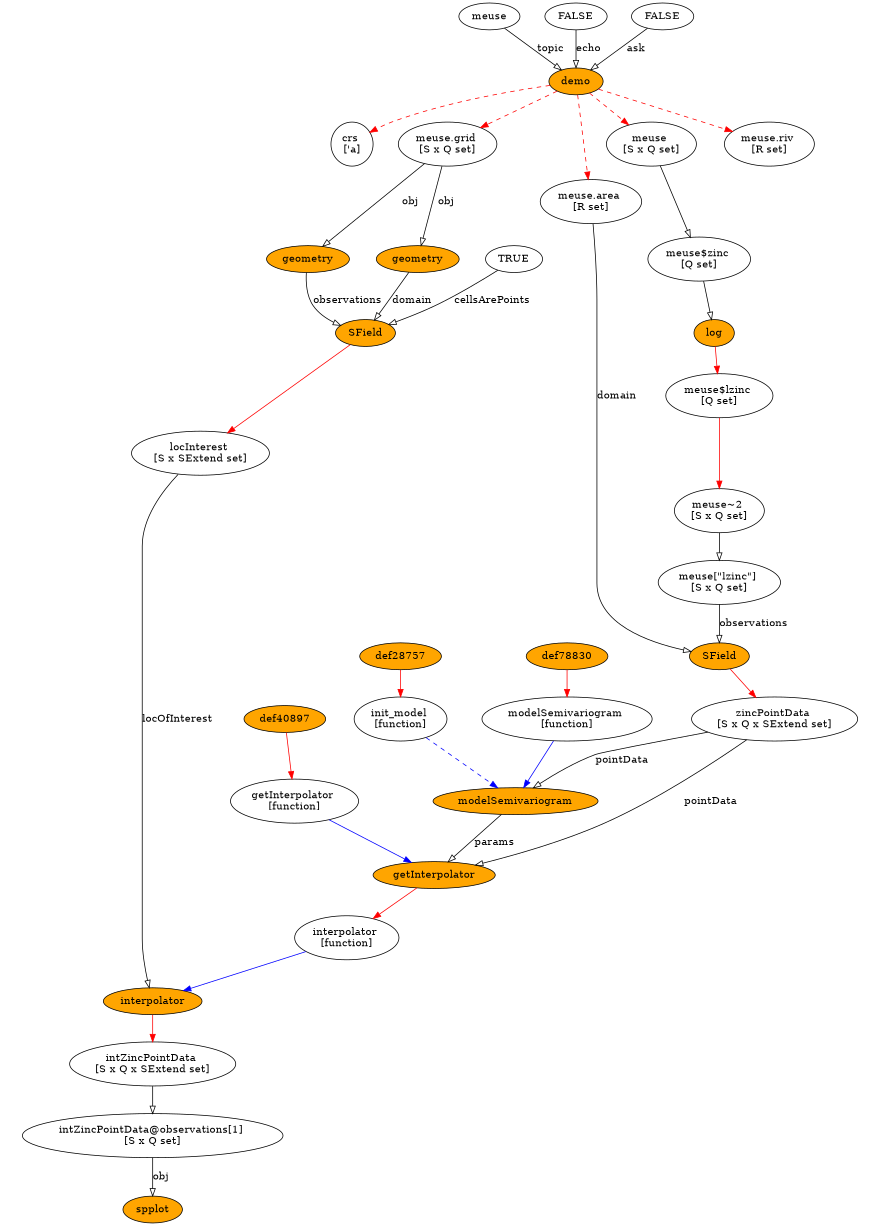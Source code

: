 digraph f {
	graph [bgcolor=transparent, fontcolor=black, ratio=fill, splines=TRUE, rank=same, size="5.8125,8.1875", rankdir=TB];
	node [label="\N", shape=ellipse, fixedsize=FALSE, fillcolor=white, style=filled, color=black, fontcolor=black, fontsize=14, height="0.5", width="0.75"];
	edge [headport=center, style=solid, arrowhead=normal, color=black, dir=none, weight="1.0", fontcolor=black, arrowtail=none, fontsize=14, labelfontsize=11, arrowsize=1, minlen=1];
	graph [bb="0,0,1187.4,1672"];
	init_model [label="init_model \n[function]", height="0.8171", width="1.5651", pos="515.57,692"];
	def28757 [fillcolor=orange, width="1.3126", pos="515.57,778"];
	modelSemivariogram [label="modelSemivariogram \n[function]", height="0.8171", width="2.7578", pos="756.57,692"];
	def78830 [fillcolor=orange, width="1.3126", pos="756.57,778"];
	getInterpolator [label="getInterpolator \n[function]", height="0.8171", width="2.0085", pos="422.57,578"];
	def40897 [fillcolor=orange, width="1.3126", pos="346.57,692"];
	883 [label=demo, fillcolor=orange, width="0.89573", pos="696.57,1564"];
	94046 [label=meuse, width="0.98203", pos="566.57,1654"];
	4555 [label=FALSE, width="1.1187", pos="696.57,1654"];
	52810 [label=FALSE, width="1.1187", pos="833.57,1654"];
	crs [label="crs \n['a]", height="0.8171", pos="420.57,1478"];
	meuse [label="meuse \n[S x Q set]", height="0.8171", width="1.4851", pos="809.57,1478"];
	"meuse.area" [label="meuse.area \n[R set]", height="0.8171", width="1.6115", pos="738.57,1400"];
	"meuse.grid" [label="meuse.grid \n[S x Q set]", height="0.8171", width="1.5903", pos="561.57,1478"];
	"meuse.riv" [label="meuse.riv \n[R set]", height="0.8171", width="1.4521", pos="981.57,1478"];
	"meuse~2" [label="meuse~2 \n[S x Q set]", height="0.8171", width="1.4851", pos="935.57,978"];
	"meuse$lzinc" [label="meuse$lzinc \n[Q set]", height="0.8171", width="1.7537", pos="935.57,1134"];
	892 [label=log, fillcolor=orange, pos="908.57,1220"];
	"meuse$zinc" [label="meuse$zinc \n[Q set]", height="0.8171", width="1.6738", pos="891.57,1322"];
	zincPointData [label="zincPointData \n[S x Q x SExtend set]", height="0.8171", width="2.6996", pos="1053.6,692"];
	551 [label=SField, fillcolor=orange, width="1.0036", pos="935.57,778"];
	"meuse[\"lzinc\"]" [label="meuse[\"lzinc\"] \n[S x Q set]", height="0.8171", width="2.0137", pos="935.57,880"];
	interpolator [label="interpolator \n[function]", height="0.8171", width="1.6524", pos="344.57,390"];
	456 [label=getInterpolator, fillcolor=orange, width="1.8947", pos="547.57,476"];
	956 [label=modelSemivariogram, fillcolor=orange, width="2.621", pos="711.57,578"];
	locInterest [label="locInterest \n[S x SExtend set]", height="0.8171", width="2.2267", pos="345.57,1056"];
	453 [label=SField, fillcolor=orange, width="1.0036", pos="461.57,1220"];
	677 [label=geometry, fillcolor=orange, width="1.3126", pos="359.57,1322"];
	572 [label=geometry, fillcolor=orange, width="1.3126", pos="515.57,1322"];
	10292 [label=TRUE, width="1.0034", pos="656.57,1322"];
	intZincPointData [label="intZincPointData \n[S x Q x SExtend set]", height="0.8171", width="2.6996", pos="210.57,218"];
	899 [label=interpolator, fillcolor=orange, width="1.5568", pos="210.57,304"];
	246 [label=spplot, fillcolor=orange, width="0.9534", pos="210.57,18"];
	"intZincPointData@observations[1]" [label="intZincPointData@observations[1] \n[S x Q set]", height="0.8171", width="4.2315", pos="210.57,120"];
	init_model -> 956:center [style=dashed, color=blue, dir=forward, weight=1, pos="e,682.97,595.34 552.9,669.67 587.67,649.8 639.23,620.34 674.06,600.44"];
	def28757 -> init_model:center [color=red, dir=forward, weight=1, pos="e,515.57,721.63 515.57,759.6 515.57,751.46 515.57,741.43 515.57,731.65"];
	modelSemivariogram -> 956:center [color=blue, dir=forward, weight=1, pos="e,718.44,596.09 745.22,662.74 738.16,645.19 729.16,622.77 722.24,605.55"];
	def78830 -> modelSemivariogram:center [color=red, dir=forward, weight=1, pos="e,756.57,721.63 756.57,759.6 756.57,751.46 756.57,741.43 756.57,731.65"];
	getInterpolator -> 456:center [color=blue, dir=forward, weight=1, pos="e,527.12,493.36 454.44,551.51 474.44,535.51 500,515.06 519.28,499.63"];
	def40897 -> getInterpolator:center [color=red, dir=forward, weight=1, pos="e,403.94,606.46 357.79,674.47 368.41,658.82 384.71,634.79 398.3,614.76"];
	883 -> crs:center [style=dashed, color=red, dir=forward, weight=1, pos="e,445.68,1489.4 667.34,1556 627.97,1546.3 555.88,1527.9 495.57,1508 482.28,1503.6 467.91,1498.2 455.33,1493.3"];
	883 -> meuse:center [style=dashed, color=red, dir=forward, weight=1, pos="e,778.5,1502.1 715.23,1549.1 730.19,1538 751.71,1522 770.41,1508.1"];
	883 -> "meuse.area":center [style=dashed, color=red, dir=forward, weight=1, pos="e,731.2,1429.4 700.99,1546 707.5,1520.9 719.84,1473.3 728.6,1439.4"];
	883 -> "meuse.grid":center [style=dashed, color=red, dir=forward, weight=1, pos="e,597.11,1501.1 675.77,1550.1 657.21,1538.5 629.41,1521.2 605.89,1506.6"];
	883 -> "meuse.riv":center [style=dashed, color=red, dir=forward, weight=1, pos="e,935.86,1492.5 724.42,1554.8 770.99,1541.1 865.52,1513.2 926.08,1495.4"];
	94046 -> 883:center [arrowhead=onormal, dir=forward, weight=1, label=topic, pos="e,676.83,1578.4 586.88,1639.2 608.76,1624.4 643.73,1600.8 668.29,1584.1", lp="656.57,1609"];
	4555 -> 883:center [arrowhead=onormal, dir=forward, weight=1, label=echo, pos="e,696.57,1582.1 696.57,1635.6 696.57,1623.2 696.57,1606.4 696.57,1592.2", lp="709.79,1609"];
	52810 -> 883:center [arrowhead=onormal, dir=forward, weight=1, label=ask, pos="e,717.18,1578.2 811.56,1638.9 788.28,1623.9 751.45,1600.3 725.76,1583.8", lp="785.9,1609"];
	meuse -> "meuse$zinc":center [arrowhead=onormal, dir=forward, weight=1, pos="e,876.9,1350.6 824.23,1449.5 837.6,1424.4 857.45,1387.1 872.13,1359.5"];
	"meuse.area" -> 551:center [arrowhead=onormal, dir=forward, weight=1, label=domain, pos="e,901.17,783.61 747.71,1370.8 755.55,1344.1 765.57,1302.8 765.57,1266 765.57,1266 765.57,1266 765.57,879 765.57,820.7 840.78,795.71\
 891.15,785.52", lp="786.57,1134"];
	"meuse.grid" -> 677:center [arrowhead=onormal, dir=forward, weight=1, label=obj, pos="e,379.68,1338.3 530.45,1453.3 491.46,1423.5 425.2,1373 387.68,1344.4", lp="505.52,1400"];
	"meuse.grid" -> 572:center [arrowhead=onormal, dir=forward, weight=1, label=obj, pos="e,520.68,1340.1 553.13,1448.8 544.72,1420.6 531.88,1377.6 523.61,1349.9", lp="555.52,1400"];
	"meuse~2" -> "meuse[\"lzinc\"]":center [arrowhead=onormal, dir=forward, weight=1, pos="e,935.57,909.6 935.57,948.46 935.57,939.45 935.57,929.33 935.57,919.74"];
	"meuse$lzinc" -> "meuse~2":center [color=red, dir=forward, weight=1, pos="e,935.57,1007.5 935.57,1104.4 935.57,1080 935.57,1044.6 935.57,1017.7"];
	892 -> "meuse$lzinc":center [color=red, dir=forward, weight=1, pos="e,926.5,1163.2 914.04,1202 916.74,1193.6 920.13,1183 923.41,1172.8"];
	"meuse$zinc" -> 892:center [arrowhead=onormal, dir=forward, weight=1, pos="e,905.65,1238.2 896.4,1292.6 898.78,1278.6 901.63,1261.8 903.97,1248"];
	zincPointData -> 956:center [arrowhead=onormal, dir=forward, weight=1, label=pointData, pos="e,755.52,594.1 987.37,670.46 961.45,662.33 931.48,652.84 904.36,644 857.15,628.61 803.65,610.52 765.01,597.34", lp="931.18,635"];
	zincPointData -> 456:center [arrowhead=onormal, dir=forward, weight=1, label=pointData, pos="e,600.92,487.34 1017.1,664.41 999.98,652.24 979.03,637.91 959.57,626 897.16,587.8 882.62,574.92 814.57,548 746.97,521.26 665.82,\
501.29 610.87,489.45", lp="957.18,578"];
	551 -> zincPointData:center [color=red, dir=forward, weight=1, pos="e,1016.7,719.23 955.59,762.75 970.07,752.44 990.23,738.09 1008.5,725.09"];
	"meuse[\"lzinc\"]" -> 551:center [arrowhead=onormal, dir=forward, weight=1, label=observations, pos="e,935.57,796.07 935.57,850.34 935.57,836.5 935.57,819.97 935.57,806.31", lp="970.95,823"];
	interpolator -> 899:center [color=blue, dir=forward, weight=1, pos="e,235.13,320.4 308.66,366.49 288.49,353.85 263.5,338.18 243.78,325.82"];
	456 -> interpolator:center [color=red, dir=forward, weight=1, pos="e,389.47,409.58 512.21,460.37 480.93,447.42 434.8,428.34 398.84,413.46"];
	956 -> 456:center [arrowhead=onormal, dir=forward, weight=1, label=params, pos="e,573.46,492.79 684.86,560.71 656.85,543.63 612.74,516.74 582.11,498.06", lp="653.78,521"];
	locInterest -> 899:center [arrowhead=onormal, dir=forward, weight=1, label=locOfInterest, pos="e,191.3,321.22 277.96,1040.1 223.02,1023.5 154.57,990.73 154.57,930 154.57,930 154.57,930 154.57,389 154.57,365.87 169.46,344.26\
 183.88,328.75", lp="191.5,692"];
	453 -> locInterest:center [color=red, dir=forward, weight=1, pos="e,365.35,1084.6 450.02,1202.9 431.8,1177.4 395.91,1127.3 371.34,1093"];
	677 -> 453:center [arrowhead=onormal, dir=forward, weight=1, label=observations, pos="e,437.54,1233.7 369.33,1304.2 377.98,1290.2 391.58,1270.3 406.81,1256 413.36,1249.8 421.15,1244.1 428.77,1239.1", lp="442.95,1265"];
	572 -> 453:center [arrowhead=onormal, dir=forward, weight=1, label=domain, pos="e,470.6,1237.7 506.41,1304 497.9,1288.3 485.12,1264.6 475.38,1246.6", lp="511.57,1265"];
	10292 -> 453:center [arrowhead=onormal, dir=forward, weight=1, label=cellsArePoints, pos="e,487.41,1232.8 633.11,1307.9 608.87,1294.5 569.85,1273.3 535.57,1256 522.93,1249.6 508.93,1242.9 496.53,1237.1", lp="609.39,1265"];
	intZincPointData -> "intZincPointData@observations[1]":center [arrowhead=onormal, dir=forward, weight=1, pos="e,210.57,149.6 210.57,188.46 210.57,179.45 210.57,169.33 210.57,159.74"];
	899 -> intZincPointData:center [color=red, dir=forward, weight=1, pos="e,210.57,247.63 210.57,285.6 210.57,277.46 210.57,267.43 210.57,257.65"];
	"intZincPointData@observations[1]" -> 246:center [arrowhead=onormal, dir=forward, weight=1, label=obj, pos="e,210.57,36.07 210.57,90.344 210.57,76.5 210.57,59.968 210.57,46.305", lp="219.52,63"];
}
